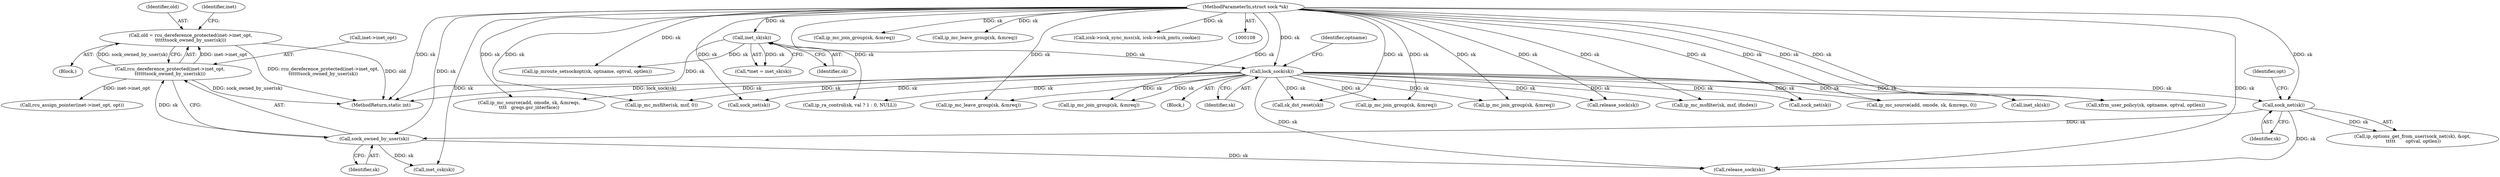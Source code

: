 digraph "0_linux_f6d8bd051c391c1c0458a30b2a7abcd939329259_26@pointer" {
"1000288" [label="(Call,old = rcu_dereference_protected(inet->inet_opt,\n\t\t\t\t\t\tsock_owned_by_user(sk)))"];
"1000290" [label="(Call,rcu_dereference_protected(inet->inet_opt,\n\t\t\t\t\t\tsock_owned_by_user(sk)))"];
"1000294" [label="(Call,sock_owned_by_user(sk))"];
"1000279" [label="(Call,sock_net(sk))"];
"1000259" [label="(Call,lock_sock(sk))"];
"1000118" [label="(Call,inet_sk(sk))"];
"1000109" [label="(MethodParameterIn,struct sock *sk)"];
"1000288" [label="(Call,old = rcu_dereference_protected(inet->inet_opt,\n\t\t\t\t\t\tsock_owned_by_user(sk)))"];
"1001342" [label="(Call,ip_mc_join_group(sk, &mreq))"];
"1000114" [label="(Block,)"];
"1000298" [label="(Identifier,inet)"];
"1001596" [label="(Call,ip_mc_msfilter(sk, msf, ifindex))"];
"1000279" [label="(Call,sock_net(sk))"];
"1000260" [label="(Identifier,sk)"];
"1000304" [label="(Call,inet_csk(sk))"];
"1000989" [label="(Call,ip_mc_msfilter(sk, msf, 0))"];
"1001179" [label="(Call,ip_mc_join_group(sk, &mreq))"];
"1000290" [label="(Call,rcu_dereference_protected(inet->inet_opt,\n\t\t\t\t\t\tsock_owned_by_user(sk)))"];
"1000894" [label="(Call,ip_mc_join_group(sk, &mreq))"];
"1000116" [label="(Call,*inet = inet_sk(sk))"];
"1000762" [label="(Call,sock_net(sk))"];
"1000262" [label="(Identifier,optname)"];
"1000901" [label="(Call,ip_mc_leave_group(sk, &mreq))"];
"1000289" [label="(Identifier,old)"];
"1000357" [label="(Call,rcu_assign_pointer(inet->inet_opt, opt))"];
"1000295" [label="(Identifier,sk)"];
"1000282" [label="(Identifier,opt)"];
"1001727" [label="(Call,release_sock(sk))"];
"1000291" [label="(Call,inet->inet_opt)"];
"1000259" [label="(Call,lock_sock(sk))"];
"1001630" [label="(Call,ip_ra_control(sk, val ? 1 : 0, NULL))"];
"1000118" [label="(Call,inet_sk(sk))"];
"1001078" [label="(Call,ip_mc_join_group(sk, &mreq))"];
"1001186" [label="(Call,ip_mc_leave_group(sk, &mreq))"];
"1000251" [label="(Call,ip_mroute_setsockopt(sk, optname, optval, optlen))"];
"1000512" [label="(Call,sk_dst_reset(sk))"];
"1001377" [label="(Call,ip_mc_source(add, omode, sk, &mreqs,\n\t\t\t\t   greqs.gsr_interface))"];
"1000782" [label="(Call,sock_net(sk))"];
"1000119" [label="(Identifier,sk)"];
"1000280" [label="(Identifier,sk)"];
"1001106" [label="(Call,ip_mc_source(add, omode, sk, &mreqs, 0))"];
"1000352" [label="(Call,icsk->icsk_sync_mss(sk, icsk->icsk_pmtu_cookie))"];
"1000844" [label="(Call,inet_sk(sk))"];
"1001665" [label="(Call,xfrm_user_policy(sk, optname, optval, optlen))"];
"1001722" [label="(Call,release_sock(sk))"];
"1000265" [label="(Block,)"];
"1000109" [label="(MethodParameterIn,struct sock *sk)"];
"1000294" [label="(Call,sock_owned_by_user(sk))"];
"1001732" [label="(MethodReturn,static int)"];
"1000278" [label="(Call,ip_options_get_from_user(sock_net(sk), &opt,\n \t\t\t\t\t       optval, optlen))"];
"1000288" -> "1000265"  [label="AST: "];
"1000288" -> "1000290"  [label="CFG: "];
"1000289" -> "1000288"  [label="AST: "];
"1000290" -> "1000288"  [label="AST: "];
"1000298" -> "1000288"  [label="CFG: "];
"1000288" -> "1001732"  [label="DDG: rcu_dereference_protected(inet->inet_opt,\n\t\t\t\t\t\tsock_owned_by_user(sk))"];
"1000288" -> "1001732"  [label="DDG: old"];
"1000290" -> "1000288"  [label="DDG: inet->inet_opt"];
"1000290" -> "1000288"  [label="DDG: sock_owned_by_user(sk)"];
"1000290" -> "1000294"  [label="CFG: "];
"1000291" -> "1000290"  [label="AST: "];
"1000294" -> "1000290"  [label="AST: "];
"1000290" -> "1001732"  [label="DDG: sock_owned_by_user(sk)"];
"1000294" -> "1000290"  [label="DDG: sk"];
"1000290" -> "1000357"  [label="DDG: inet->inet_opt"];
"1000294" -> "1000295"  [label="CFG: "];
"1000295" -> "1000294"  [label="AST: "];
"1000279" -> "1000294"  [label="DDG: sk"];
"1000109" -> "1000294"  [label="DDG: sk"];
"1000294" -> "1000304"  [label="DDG: sk"];
"1000294" -> "1001722"  [label="DDG: sk"];
"1000279" -> "1000278"  [label="AST: "];
"1000279" -> "1000280"  [label="CFG: "];
"1000280" -> "1000279"  [label="AST: "];
"1000282" -> "1000279"  [label="CFG: "];
"1000279" -> "1000278"  [label="DDG: sk"];
"1000259" -> "1000279"  [label="DDG: sk"];
"1000109" -> "1000279"  [label="DDG: sk"];
"1000279" -> "1001722"  [label="DDG: sk"];
"1000259" -> "1000114"  [label="AST: "];
"1000259" -> "1000260"  [label="CFG: "];
"1000260" -> "1000259"  [label="AST: "];
"1000262" -> "1000259"  [label="CFG: "];
"1000259" -> "1001732"  [label="DDG: lock_sock(sk)"];
"1000118" -> "1000259"  [label="DDG: sk"];
"1000109" -> "1000259"  [label="DDG: sk"];
"1000259" -> "1000512"  [label="DDG: sk"];
"1000259" -> "1000762"  [label="DDG: sk"];
"1000259" -> "1000782"  [label="DDG: sk"];
"1000259" -> "1000844"  [label="DDG: sk"];
"1000259" -> "1000989"  [label="DDG: sk"];
"1000259" -> "1001078"  [label="DDG: sk"];
"1000259" -> "1001106"  [label="DDG: sk"];
"1000259" -> "1001179"  [label="DDG: sk"];
"1000259" -> "1001186"  [label="DDG: sk"];
"1000259" -> "1001342"  [label="DDG: sk"];
"1000259" -> "1001377"  [label="DDG: sk"];
"1000259" -> "1001596"  [label="DDG: sk"];
"1000259" -> "1001630"  [label="DDG: sk"];
"1000259" -> "1001665"  [label="DDG: sk"];
"1000259" -> "1001722"  [label="DDG: sk"];
"1000259" -> "1001727"  [label="DDG: sk"];
"1000118" -> "1000116"  [label="AST: "];
"1000118" -> "1000119"  [label="CFG: "];
"1000119" -> "1000118"  [label="AST: "];
"1000116" -> "1000118"  [label="CFG: "];
"1000118" -> "1001732"  [label="DDG: sk"];
"1000118" -> "1000116"  [label="DDG: sk"];
"1000109" -> "1000118"  [label="DDG: sk"];
"1000118" -> "1000251"  [label="DDG: sk"];
"1000109" -> "1000108"  [label="AST: "];
"1000109" -> "1001732"  [label="DDG: sk"];
"1000109" -> "1000251"  [label="DDG: sk"];
"1000109" -> "1000304"  [label="DDG: sk"];
"1000109" -> "1000352"  [label="DDG: sk"];
"1000109" -> "1000512"  [label="DDG: sk"];
"1000109" -> "1000762"  [label="DDG: sk"];
"1000109" -> "1000782"  [label="DDG: sk"];
"1000109" -> "1000844"  [label="DDG: sk"];
"1000109" -> "1000894"  [label="DDG: sk"];
"1000109" -> "1000901"  [label="DDG: sk"];
"1000109" -> "1000989"  [label="DDG: sk"];
"1000109" -> "1001078"  [label="DDG: sk"];
"1000109" -> "1001106"  [label="DDG: sk"];
"1000109" -> "1001179"  [label="DDG: sk"];
"1000109" -> "1001186"  [label="DDG: sk"];
"1000109" -> "1001342"  [label="DDG: sk"];
"1000109" -> "1001377"  [label="DDG: sk"];
"1000109" -> "1001596"  [label="DDG: sk"];
"1000109" -> "1001630"  [label="DDG: sk"];
"1000109" -> "1001665"  [label="DDG: sk"];
"1000109" -> "1001722"  [label="DDG: sk"];
"1000109" -> "1001727"  [label="DDG: sk"];
}
